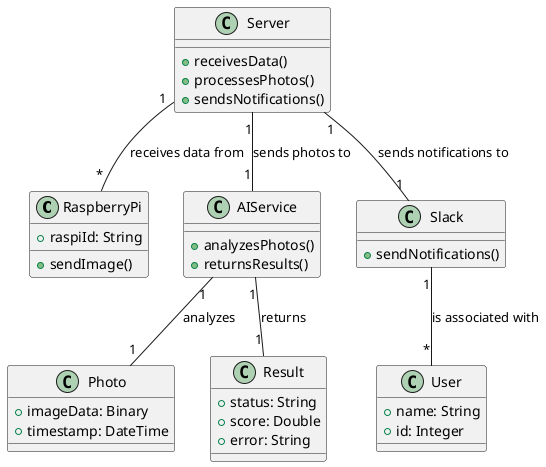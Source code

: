 @startuml
' クラス図: ラズパイ、サーバ、AIサービス、Slackの関係を表現

class RaspberryPi {
    + raspiId: String
    + sendImage()
}

class Server {
    + receivesData()
    + processesPhotos()
    + sendsNotifications()
}

class AIService {
    + analyzesPhotos()
    + returnsResults()
}

Server "1" -- "*" RaspberryPi : receives data from
Server "1" -- "1" AIService : sends photos to

class Photo {
    + imageData: Binary
    + timestamp: DateTime
}

class Result {
    + status: String
    + score: Double
    + error: String
}

class User {
    + name: String
    + id: Integer
}

AIService "1" -- "1" Photo : analyzes
AIService "1" -- "1" Result : returns
Slack "1" -- "*" User : is associated with

class Slack {
    + sendNotifications()
}

Server "1" -- "1" Slack : sends notifications to
@enduml
